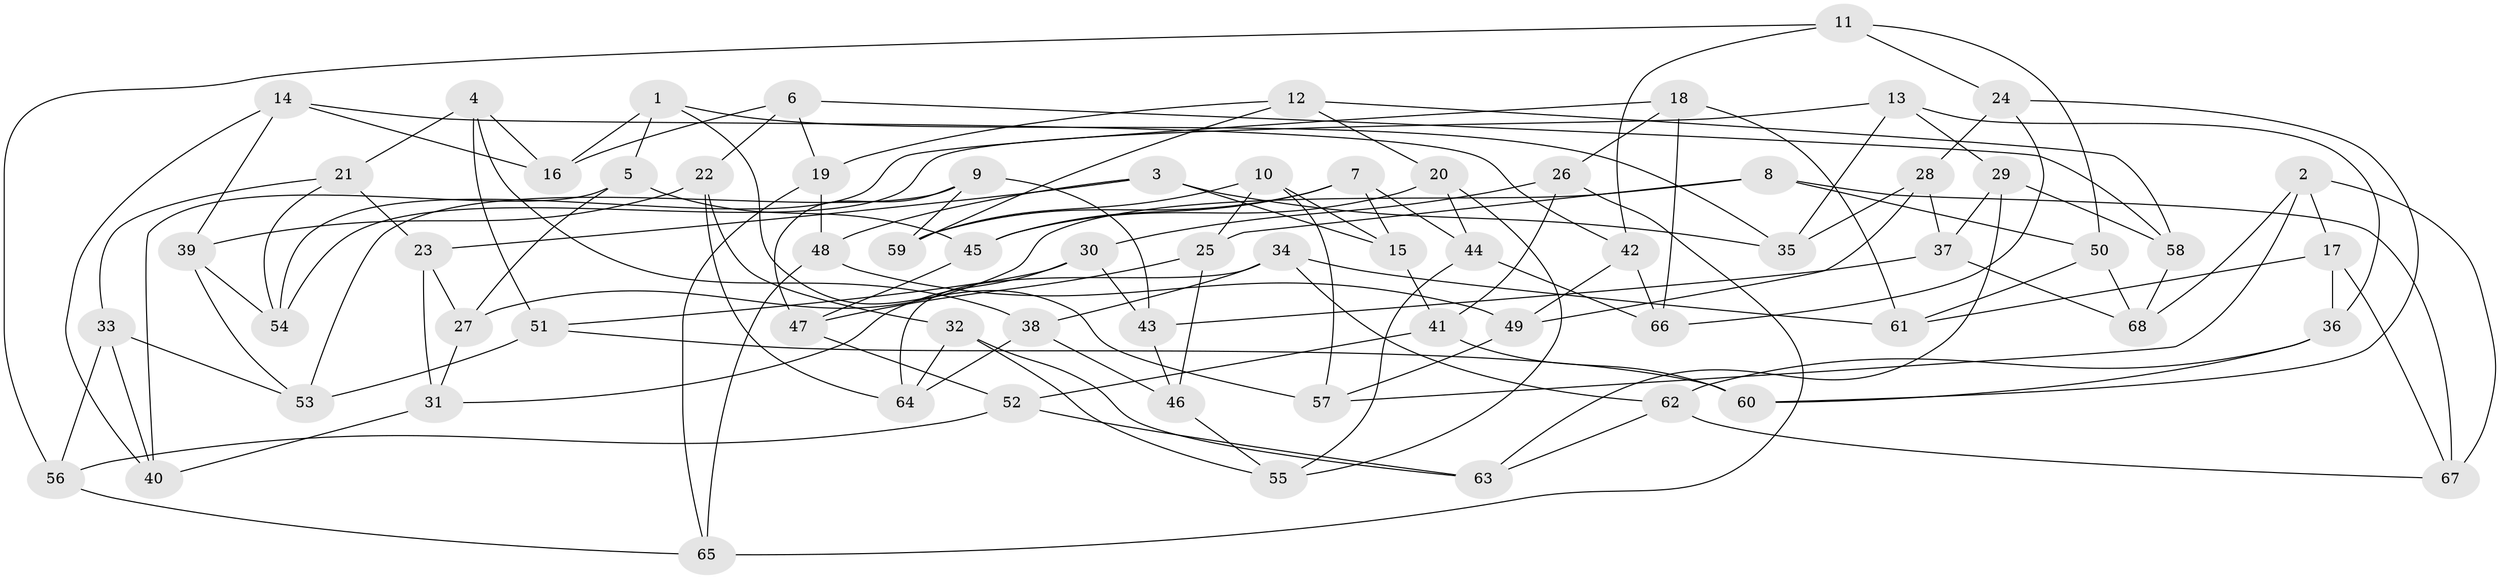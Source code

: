 // coarse degree distribution, {4: 0.34146341463414637, 6: 0.36585365853658536, 3: 0.07317073170731707, 5: 0.21951219512195122}
// Generated by graph-tools (version 1.1) at 2025/38/03/04/25 23:38:13]
// undirected, 68 vertices, 136 edges
graph export_dot {
  node [color=gray90,style=filled];
  1;
  2;
  3;
  4;
  5;
  6;
  7;
  8;
  9;
  10;
  11;
  12;
  13;
  14;
  15;
  16;
  17;
  18;
  19;
  20;
  21;
  22;
  23;
  24;
  25;
  26;
  27;
  28;
  29;
  30;
  31;
  32;
  33;
  34;
  35;
  36;
  37;
  38;
  39;
  40;
  41;
  42;
  43;
  44;
  45;
  46;
  47;
  48;
  49;
  50;
  51;
  52;
  53;
  54;
  55;
  56;
  57;
  58;
  59;
  60;
  61;
  62;
  63;
  64;
  65;
  66;
  67;
  68;
  1 -- 5;
  1 -- 16;
  1 -- 57;
  1 -- 35;
  2 -- 17;
  2 -- 57;
  2 -- 68;
  2 -- 67;
  3 -- 23;
  3 -- 48;
  3 -- 35;
  3 -- 15;
  4 -- 16;
  4 -- 51;
  4 -- 38;
  4 -- 21;
  5 -- 40;
  5 -- 27;
  5 -- 45;
  6 -- 16;
  6 -- 19;
  6 -- 58;
  6 -- 22;
  7 -- 59;
  7 -- 45;
  7 -- 44;
  7 -- 15;
  8 -- 25;
  8 -- 27;
  8 -- 67;
  8 -- 50;
  9 -- 47;
  9 -- 53;
  9 -- 43;
  9 -- 59;
  10 -- 15;
  10 -- 25;
  10 -- 59;
  10 -- 57;
  11 -- 56;
  11 -- 24;
  11 -- 42;
  11 -- 50;
  12 -- 20;
  12 -- 58;
  12 -- 59;
  12 -- 19;
  13 -- 36;
  13 -- 54;
  13 -- 35;
  13 -- 29;
  14 -- 42;
  14 -- 16;
  14 -- 40;
  14 -- 39;
  15 -- 41;
  17 -- 67;
  17 -- 61;
  17 -- 36;
  18 -- 54;
  18 -- 26;
  18 -- 66;
  18 -- 61;
  19 -- 48;
  19 -- 65;
  20 -- 44;
  20 -- 55;
  20 -- 45;
  21 -- 54;
  21 -- 33;
  21 -- 23;
  22 -- 64;
  22 -- 39;
  22 -- 32;
  23 -- 31;
  23 -- 27;
  24 -- 60;
  24 -- 28;
  24 -- 66;
  25 -- 47;
  25 -- 46;
  26 -- 41;
  26 -- 30;
  26 -- 65;
  27 -- 31;
  28 -- 49;
  28 -- 35;
  28 -- 37;
  29 -- 37;
  29 -- 58;
  29 -- 63;
  30 -- 51;
  30 -- 43;
  30 -- 31;
  31 -- 40;
  32 -- 63;
  32 -- 55;
  32 -- 64;
  33 -- 53;
  33 -- 40;
  33 -- 56;
  34 -- 38;
  34 -- 61;
  34 -- 64;
  34 -- 62;
  36 -- 62;
  36 -- 60;
  37 -- 43;
  37 -- 68;
  38 -- 46;
  38 -- 64;
  39 -- 54;
  39 -- 53;
  41 -- 52;
  41 -- 60;
  42 -- 49;
  42 -- 66;
  43 -- 46;
  44 -- 55;
  44 -- 66;
  45 -- 47;
  46 -- 55;
  47 -- 52;
  48 -- 49;
  48 -- 65;
  49 -- 57;
  50 -- 68;
  50 -- 61;
  51 -- 60;
  51 -- 53;
  52 -- 63;
  52 -- 56;
  56 -- 65;
  58 -- 68;
  62 -- 63;
  62 -- 67;
}
